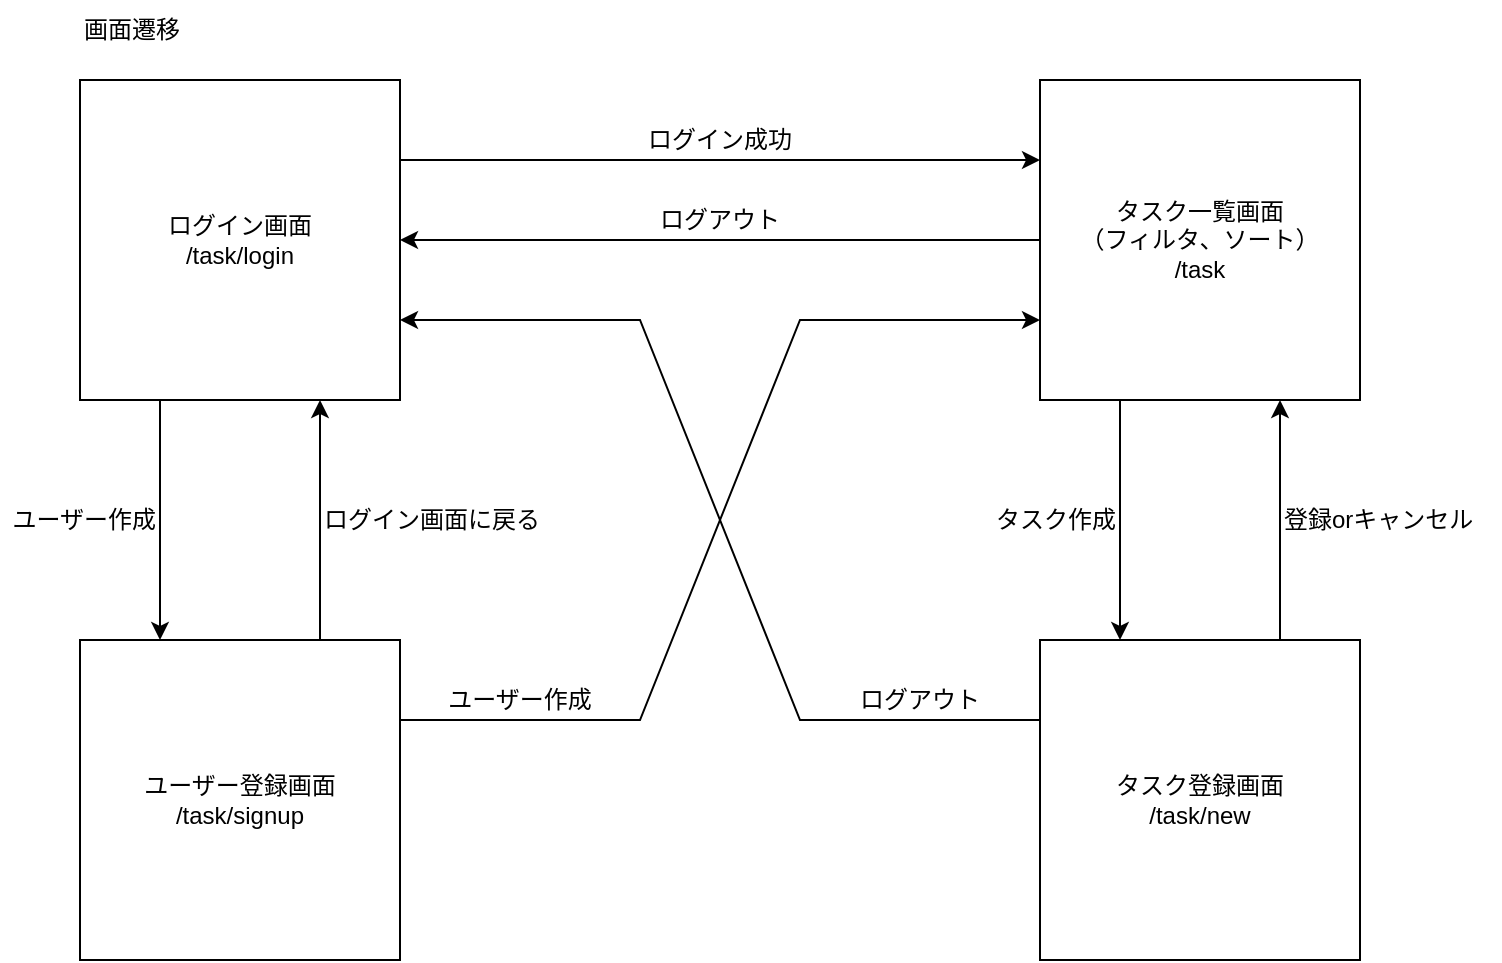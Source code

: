 <mxfile version="18.0.6" type="device"><diagram id="TDWqB5I3h77bHUwqTQy1" name="ページ1"><mxGraphModel dx="1102" dy="685" grid="1" gridSize="10" guides="1" tooltips="1" connect="1" arrows="1" fold="1" page="1" pageScale="1" pageWidth="827" pageHeight="1169" math="0" shadow="0"><root><mxCell id="0"/><mxCell id="1" parent="0"/><mxCell id="7GQjXznD9HVWBK7AumKg-1" value="ログイン画面&lt;br&gt;/task/login" style="rounded=0;whiteSpace=wrap;html=1;" parent="1" vertex="1"><mxGeometry x="80" y="80" width="160" height="160" as="geometry"/></mxCell><mxCell id="7GQjXznD9HVWBK7AumKg-2" value="タスク一覧画面&lt;br&gt;（フィルタ、ソート）&lt;br&gt;/task" style="rounded=0;whiteSpace=wrap;html=1;" parent="1" vertex="1"><mxGeometry x="560" y="80" width="160" height="160" as="geometry"/></mxCell><mxCell id="7GQjXznD9HVWBK7AumKg-3" value="ユーザー登録画面&lt;br&gt;/task/signup" style="rounded=0;whiteSpace=wrap;html=1;" parent="1" vertex="1"><mxGeometry x="80" y="360" width="160" height="160" as="geometry"/></mxCell><mxCell id="7GQjXznD9HVWBK7AumKg-4" value="タスク登録画面&lt;br&gt;/task/new" style="rounded=0;whiteSpace=wrap;html=1;" parent="1" vertex="1"><mxGeometry x="560" y="360" width="160" height="160" as="geometry"/></mxCell><mxCell id="7GQjXznD9HVWBK7AumKg-15" value="画面遷移" style="text;html=1;strokeColor=none;fillColor=none;align=left;verticalAlign=middle;whiteSpace=wrap;rounded=0;" parent="1" vertex="1"><mxGeometry x="80" y="40" width="360" height="30" as="geometry"/></mxCell><mxCell id="SFwFjHRyiZlPR49Ld7-f-1" value="" style="endArrow=classic;html=1;rounded=0;exitX=0.25;exitY=1;exitDx=0;exitDy=0;entryX=0.25;entryY=0;entryDx=0;entryDy=0;" edge="1" parent="1" source="7GQjXznD9HVWBK7AumKg-1" target="7GQjXznD9HVWBK7AumKg-3"><mxGeometry width="50" height="50" relative="1" as="geometry"><mxPoint x="140" y="320" as="sourcePoint"/><mxPoint x="190" y="270" as="targetPoint"/></mxGeometry></mxCell><mxCell id="SFwFjHRyiZlPR49Ld7-f-2" value="ユーザー作成" style="text;html=1;strokeColor=none;fillColor=none;align=right;verticalAlign=middle;whiteSpace=wrap;rounded=0;" vertex="1" parent="1"><mxGeometry x="40" y="290" width="80" height="20" as="geometry"/></mxCell><mxCell id="SFwFjHRyiZlPR49Ld7-f-3" value="" style="endArrow=classic;html=1;rounded=0;exitX=0.75;exitY=0;exitDx=0;exitDy=0;entryX=0.75;entryY=1;entryDx=0;entryDy=0;" edge="1" parent="1" source="7GQjXznD9HVWBK7AumKg-3" target="7GQjXznD9HVWBK7AumKg-1"><mxGeometry width="50" height="50" relative="1" as="geometry"><mxPoint x="390" y="270" as="sourcePoint"/><mxPoint x="390" y="390" as="targetPoint"/></mxGeometry></mxCell><mxCell id="SFwFjHRyiZlPR49Ld7-f-4" value="ログイン画面に戻る" style="text;html=1;strokeColor=none;fillColor=none;align=left;verticalAlign=middle;whiteSpace=wrap;rounded=0;" vertex="1" parent="1"><mxGeometry x="200" y="290" width="110" height="20" as="geometry"/></mxCell><mxCell id="SFwFjHRyiZlPR49Ld7-f-5" value="" style="endArrow=classic;html=1;rounded=0;exitX=1;exitY=0.25;exitDx=0;exitDy=0;entryX=0;entryY=0.25;entryDx=0;entryDy=0;" edge="1" parent="1" source="7GQjXznD9HVWBK7AumKg-1" target="7GQjXznD9HVWBK7AumKg-2"><mxGeometry width="50" height="50" relative="1" as="geometry"><mxPoint x="210" y="370" as="sourcePoint"/><mxPoint x="210" y="250" as="targetPoint"/></mxGeometry></mxCell><mxCell id="SFwFjHRyiZlPR49Ld7-f-6" value="ログイン成功" style="text;html=1;strokeColor=none;fillColor=none;align=center;verticalAlign=middle;whiteSpace=wrap;rounded=0;" vertex="1" parent="1"><mxGeometry x="320" y="100" width="160" height="20" as="geometry"/></mxCell><mxCell id="SFwFjHRyiZlPR49Ld7-f-7" value="" style="endArrow=classic;html=1;rounded=0;exitX=0;exitY=0.5;exitDx=0;exitDy=0;entryX=1;entryY=0.5;entryDx=0;entryDy=0;" edge="1" parent="1" source="7GQjXznD9HVWBK7AumKg-2" target="7GQjXznD9HVWBK7AumKg-1"><mxGeometry width="50" height="50" relative="1" as="geometry"><mxPoint x="210" y="370" as="sourcePoint"/><mxPoint x="210" y="250" as="targetPoint"/></mxGeometry></mxCell><mxCell id="SFwFjHRyiZlPR49Ld7-f-8" value="ログアウト" style="text;html=1;strokeColor=none;fillColor=none;align=center;verticalAlign=middle;whiteSpace=wrap;rounded=0;" vertex="1" parent="1"><mxGeometry x="320" y="140" width="160" height="20" as="geometry"/></mxCell><mxCell id="SFwFjHRyiZlPR49Ld7-f-9" value="" style="endArrow=classic;html=1;rounded=0;exitX=0;exitY=0.25;exitDx=0;exitDy=0;entryX=1;entryY=0.75;entryDx=0;entryDy=0;" edge="1" parent="1" source="7GQjXznD9HVWBK7AumKg-4" target="7GQjXznD9HVWBK7AumKg-1"><mxGeometry width="50" height="50" relative="1" as="geometry"><mxPoint x="210" y="370" as="sourcePoint"/><mxPoint x="210" y="250" as="targetPoint"/><Array as="points"><mxPoint x="440" y="400"/><mxPoint x="360" y="200"/></Array></mxGeometry></mxCell><mxCell id="SFwFjHRyiZlPR49Ld7-f-10" value="ログアウト" style="text;html=1;strokeColor=none;fillColor=none;align=center;verticalAlign=middle;whiteSpace=wrap;rounded=0;" vertex="1" parent="1"><mxGeometry x="460" y="380" width="80" height="20" as="geometry"/></mxCell><mxCell id="SFwFjHRyiZlPR49Ld7-f-12" value="ユーザー作成" style="text;html=1;strokeColor=none;fillColor=none;align=center;verticalAlign=middle;whiteSpace=wrap;rounded=0;" vertex="1" parent="1"><mxGeometry x="240" y="380" width="120" height="20" as="geometry"/></mxCell><mxCell id="SFwFjHRyiZlPR49Ld7-f-13" value="" style="endArrow=classic;html=1;rounded=0;exitX=0.25;exitY=1;exitDx=0;exitDy=0;entryX=0.25;entryY=0;entryDx=0;entryDy=0;" edge="1" parent="1" source="7GQjXznD9HVWBK7AumKg-2" target="7GQjXznD9HVWBK7AumKg-4"><mxGeometry width="50" height="50" relative="1" as="geometry"><mxPoint x="130" y="250" as="sourcePoint"/><mxPoint x="130" y="370" as="targetPoint"/></mxGeometry></mxCell><mxCell id="SFwFjHRyiZlPR49Ld7-f-14" value="" style="endArrow=classic;html=1;rounded=0;exitX=0.75;exitY=0;exitDx=0;exitDy=0;entryX=0.75;entryY=1;entryDx=0;entryDy=0;" edge="1" parent="1" source="7GQjXznD9HVWBK7AumKg-4" target="7GQjXznD9HVWBK7AumKg-2"><mxGeometry width="50" height="50" relative="1" as="geometry"><mxPoint x="650" y="250" as="sourcePoint"/><mxPoint x="750" y="270" as="targetPoint"/></mxGeometry></mxCell><mxCell id="SFwFjHRyiZlPR49Ld7-f-15" value="" style="endArrow=classic;html=1;rounded=0;exitX=1;exitY=0.25;exitDx=0;exitDy=0;entryX=0;entryY=0.75;entryDx=0;entryDy=0;" edge="1" parent="1" source="7GQjXznD9HVWBK7AumKg-3" target="7GQjXznD9HVWBK7AumKg-2"><mxGeometry width="50" height="50" relative="1" as="geometry"><mxPoint x="210" y="370" as="sourcePoint"/><mxPoint x="210" y="250" as="targetPoint"/><Array as="points"><mxPoint x="360" y="400"/><mxPoint x="440" y="200"/></Array></mxGeometry></mxCell><mxCell id="SFwFjHRyiZlPR49Ld7-f-16" value="登録orキャンセル" style="text;html=1;strokeColor=none;fillColor=none;align=left;verticalAlign=middle;whiteSpace=wrap;rounded=0;" vertex="1" parent="1"><mxGeometry x="680" y="290" width="110" height="20" as="geometry"/></mxCell><mxCell id="SFwFjHRyiZlPR49Ld7-f-17" value="タスク作成" style="text;html=1;strokeColor=none;fillColor=none;align=right;verticalAlign=middle;whiteSpace=wrap;rounded=0;" vertex="1" parent="1"><mxGeometry x="520" y="290" width="80" height="20" as="geometry"/></mxCell></root></mxGraphModel></diagram></mxfile>